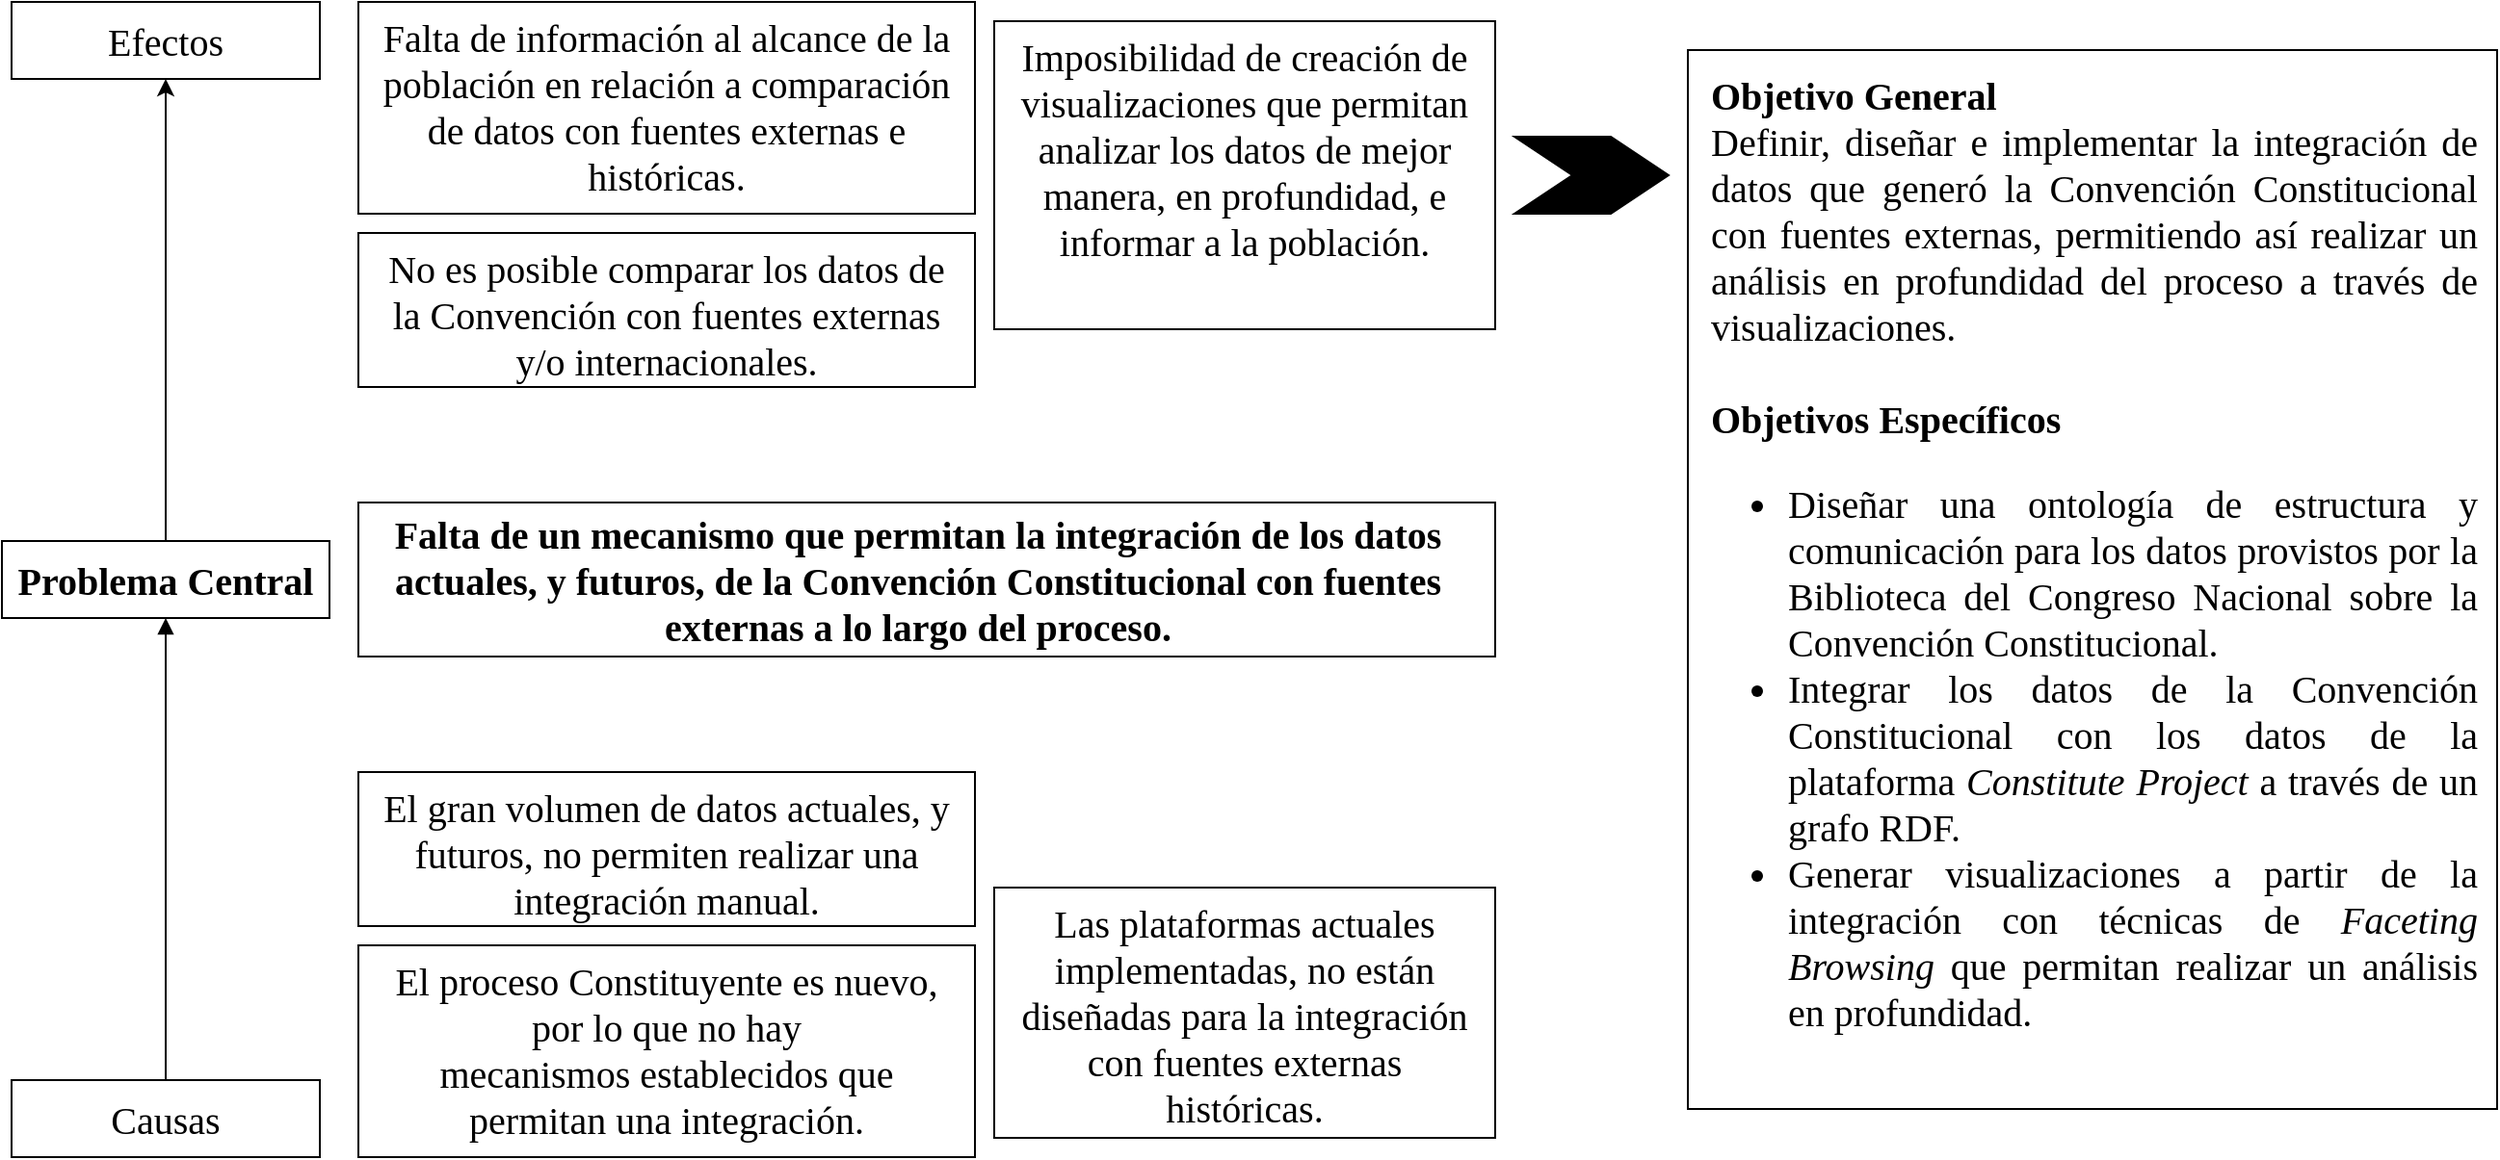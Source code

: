 <mxfile version="21.6.1" type="device">
  <diagram id="v1XMCOAVlx_9Xje5R6Ap" name="Page-1">
    <mxGraphModel dx="1434" dy="746" grid="1" gridSize="10" guides="1" tooltips="1" connect="1" arrows="1" fold="1" page="1" pageScale="1" pageWidth="850" pageHeight="1100" math="0" shadow="0">
      <root>
        <mxCell id="0" />
        <mxCell id="1" parent="0" />
        <mxCell id="c-rU0wkiur5srpV1t2_g-6" style="edgeStyle=orthogonalEdgeStyle;rounded=0;orthogonalLoop=1;jettySize=auto;html=1;fontFamily=Times New Roman;fontSize=20;" parent="1" source="c-rU0wkiur5srpV1t2_g-1" target="c-rU0wkiur5srpV1t2_g-3" edge="1">
          <mxGeometry relative="1" as="geometry" />
        </mxCell>
        <mxCell id="c-rU0wkiur5srpV1t2_g-1" value="&lt;font face=&quot;Fira Sans&quot; data-font-src=&quot;https://fonts.googleapis.com/css?family=Fira+Sans&quot; size=&quot;1&quot;&gt;&lt;b style=&quot;font-size: 20px&quot;&gt;Problema Central&lt;/b&gt;&lt;/font&gt;" style="rounded=0;whiteSpace=wrap;html=1;fillColor=none;fontSize=15;" parent="1" vertex="1">
          <mxGeometry x="35" y="320" width="170" height="40" as="geometry" />
        </mxCell>
        <mxCell id="c-rU0wkiur5srpV1t2_g-3" value="&lt;font style=&quot;font-size: 20px&quot;&gt;Efectos&lt;/font&gt;" style="rounded=0;whiteSpace=wrap;html=1;fillColor=none;fontSize=15;fontFamily=Fira Sans;fontSource=https%3A%2F%2Ffonts.googleapis.com%2Fcss%3Ffamily%3DFira%2BSans;" parent="1" vertex="1">
          <mxGeometry x="40" y="40" width="160" height="40" as="geometry" />
        </mxCell>
        <mxCell id="c-rU0wkiur5srpV1t2_g-5" style="edgeStyle=orthogonalEdgeStyle;rounded=0;orthogonalLoop=1;jettySize=auto;html=1;fontFamily=Times New Roman;fontSize=20;endArrow=block;endFill=1;" parent="1" source="c-rU0wkiur5srpV1t2_g-4" target="c-rU0wkiur5srpV1t2_g-1" edge="1">
          <mxGeometry relative="1" as="geometry" />
        </mxCell>
        <mxCell id="c-rU0wkiur5srpV1t2_g-4" value="&lt;font style=&quot;font-size: 20px&quot; face=&quot;Fira Sans&quot; data-font-src=&quot;https://fonts.googleapis.com/css?family=Fira+Sans&quot;&gt;Causas&lt;/font&gt;" style="rounded=0;whiteSpace=wrap;html=1;fillColor=none;fontStyle=0;fontSize=15;" parent="1" vertex="1">
          <mxGeometry x="40" y="600" width="160" height="40" as="geometry" />
        </mxCell>
        <mxCell id="c-rU0wkiur5srpV1t2_g-11" value="" style="html=1;shadow=0;dashed=0;align=center;verticalAlign=middle;shape=mxgraph.arrows2.arrow;dy=0;dx=30;notch=30;fontFamily=Times New Roman;fontSize=20;fillColor=#000000;" parent="1" vertex="1">
          <mxGeometry x="820" y="110" width="80" height="40" as="geometry" />
        </mxCell>
        <mxCell id="c-rU0wkiur5srpV1t2_g-13" value="&lt;font data-font-src=&quot;https://fonts.googleapis.com/css?family=Fira+Sans&quot; style=&quot;font-size: 20px&quot; face=&quot;Fira Sans&quot;&gt;&lt;b&gt;&lt;font style=&quot;font-size: 20px&quot;&gt;Objetivo General&lt;/font&gt;&lt;/b&gt;&lt;br&gt;&lt;/font&gt;&lt;div style=&quot;text-align: justify&quot;&gt;&lt;font data-font-src=&quot;https://fonts.googleapis.com/css?family=Fira+Sans&quot; style=&quot;font-size: 20px&quot; face=&quot;Fira Sans&quot;&gt;&lt;span style=&quot;font-weight: bold&quot;&gt;&#x9;&lt;/span&gt;&lt;span&gt;&lt;font style=&quot;font-size: 20px&quot;&gt;Definir, diseñar e implementar la integración de datos que generó la Convención Constitucional con fuentes externas, permitiendo así realizar un análisis en profundidad del proceso a través de visualizaciones.&lt;/font&gt;&lt;/span&gt;&lt;/font&gt;&lt;/div&gt;&lt;div style=&quot;text-align: justify&quot;&gt;&lt;font style=&quot;font-size: 20px&quot;&gt;&lt;br&gt;&lt;/font&gt;&lt;/div&gt;&lt;div style=&quot;text-align: justify&quot;&gt;&lt;span&gt;&lt;font data-font-src=&quot;https://fonts.googleapis.com/css?family=Fira+Sans&quot; style=&quot;font-size: 20px&quot; face=&quot;Fira Sans&quot;&gt;&lt;b&gt;Objetivos Específicos&lt;/b&gt;&lt;/font&gt;&lt;/span&gt;&lt;/div&gt;&lt;div style=&quot;text-align: justify&quot;&gt;&lt;ul&gt;&lt;li&gt;&lt;font data-font-src=&quot;https://fonts.googleapis.com/css?family=Fira+Sans&quot; style=&quot;font-size: 20px&quot; face=&quot;Fira Sans&quot;&gt;Diseñar una ontología de estructura y comunicación para los datos provistos por la Biblioteca del Congreso Nacional sobre la Convención Constitucional.&lt;/font&gt;&lt;/li&gt;&lt;li&gt;&lt;font data-font-src=&quot;https://fonts.googleapis.com/css?family=Fira+Sans&quot; style=&quot;font-size: 20px&quot; face=&quot;Fira Sans&quot;&gt;Integrar los datos de la Convención Constitucional con los datos de la plataforma &lt;i&gt;Constitute Project &lt;/i&gt;a través de un grafo RDF.&lt;/font&gt;&lt;/li&gt;&lt;li&gt;&lt;font data-font-src=&quot;https://fonts.googleapis.com/css?family=Fira+Sans&quot; style=&quot;font-size: 20px&quot; face=&quot;Fira Sans&quot;&gt;Generar visualizaciones a partir de la integración con técnicas de &lt;i&gt;Faceting Browsing&amp;nbsp;&lt;/i&gt;que permitan realizar un análisis en profundidad.&amp;nbsp;&lt;/font&gt;&lt;/li&gt;&lt;/ul&gt;&lt;/div&gt;" style="rounded=0;whiteSpace=wrap;html=1;fontFamily=Times New Roman;fontSize=20;fillColor=none;align=left;verticalAlign=top;spacingLeft=10;spacingRight=10;spacingTop=5;" parent="1" vertex="1">
          <mxGeometry x="910" y="65" width="420" height="550" as="geometry" />
        </mxCell>
        <mxCell id="c-rU0wkiur5srpV1t2_g-14" value="&lt;div style=&quot;&quot;&gt;&lt;b&gt;&lt;font face=&quot;Fira Sans&quot; data-font-src=&quot;https://fonts.googleapis.com/css?family=Fira+Sans&quot; style=&quot;font-size: 20px&quot;&gt;Falta de un mecanismo que permitan la integración de los datos actuales, y futuros, de la Convención Constitucional&amp;nbsp;con fuentes externas a lo largo del proceso.&lt;/font&gt;&lt;/b&gt;&lt;/div&gt;" style="rounded=0;whiteSpace=wrap;html=1;fontFamily=Times New Roman;fontSize=15;fillColor=none;align=center;verticalAlign=middle;spacingLeft=5;spacingRight=14;" parent="1" vertex="1">
          <mxGeometry x="220" y="300" width="590" height="80" as="geometry" />
        </mxCell>
        <mxCell id="c-rU0wkiur5srpV1t2_g-15" value="&lt;div style=&quot;&quot;&gt;&lt;font face=&quot;Fira Sans&quot; data-font-src=&quot;https://fonts.googleapis.com/css?family=Fira+Sans&quot; style=&quot;font-size: 20px&quot;&gt;El proceso Constituyente es nuevo, por lo que no hay mecanismos&amp;nbsp;establecidos que permitan una integración.&lt;/font&gt;&lt;/div&gt;" style="rounded=0;whiteSpace=wrap;html=1;fontFamily=Times New Roman;fontSize=15;fillColor=none;align=center;verticalAlign=top;spacingLeft=5;spacingRight=5;" parent="1" vertex="1">
          <mxGeometry x="220" y="530" width="320" height="110" as="geometry" />
        </mxCell>
        <mxCell id="c-rU0wkiur5srpV1t2_g-16" value="&lt;div style=&quot;&quot;&gt;&lt;font face=&quot;Fira Sans&quot; data-font-src=&quot;https://fonts.googleapis.com/css?family=Fira+Sans&quot; style=&quot;font-size: 20px&quot;&gt;Falta de información al alcance de la población en relación a comparación de datos con fuentes externas e históricas.&lt;/font&gt;&lt;/div&gt;" style="rounded=0;whiteSpace=wrap;html=1;fontFamily=Times New Roman;fontSize=15;fillColor=none;align=center;verticalAlign=top;spacingLeft=5;spacingRight=5;" parent="1" vertex="1">
          <mxGeometry x="220" y="40" width="320" height="110" as="geometry" />
        </mxCell>
        <mxCell id="c-rU0wkiur5srpV1t2_g-17" value="&lt;div style=&quot;&quot;&gt;&lt;font face=&quot;Fira Sans&quot; data-font-src=&quot;https://fonts.googleapis.com/css?family=Fira+Sans&quot; style=&quot;font-size: 20px&quot;&gt;No es posible comparar los datos de la Convención con fuentes externas y/o internacionales.&lt;/font&gt;&lt;/div&gt;" style="rounded=0;whiteSpace=wrap;html=1;fontFamily=Times New Roman;fontSize=15;fillColor=none;align=center;verticalAlign=top;spacingLeft=5;spacingRight=5;" parent="1" vertex="1">
          <mxGeometry x="220" y="160" width="320" height="80" as="geometry" />
        </mxCell>
        <mxCell id="c-rU0wkiur5srpV1t2_g-18" value="&lt;div style=&quot;&quot;&gt;&lt;font style=&quot;font-size: 20px&quot; face=&quot;Fira Sans&quot; data-font-src=&quot;https://fonts.googleapis.com/css?family=Fira+Sans&quot;&gt;El gran volumen de datos actuales, y futuros, no permiten realizar una integración manual.&lt;/font&gt;&lt;/div&gt;" style="rounded=0;whiteSpace=wrap;html=1;fontFamily=Times New Roman;fontSize=15;fillColor=none;align=center;verticalAlign=top;spacingLeft=5;spacingRight=5;" parent="1" vertex="1">
          <mxGeometry x="220" y="440" width="320" height="80" as="geometry" />
        </mxCell>
        <mxCell id="c-rU0wkiur5srpV1t2_g-19" value="&lt;div style=&quot;&quot;&gt;&lt;font style=&quot;font-size: 20px&quot; face=&quot;Fira Sans&quot; data-font-src=&quot;https://fonts.googleapis.com/css?family=Fira+Sans&quot;&gt;Imposibilidad de creación de visualizaciones que permitan analizar los datos de mejor manera, en profundidad, e informar a la población.&lt;/font&gt;&lt;/div&gt;" style="rounded=0;whiteSpace=wrap;html=1;fontFamily=Times New Roman;fontSize=15;fillColor=none;align=center;verticalAlign=top;spacingLeft=5;spacingRight=5;" parent="1" vertex="1">
          <mxGeometry x="550" y="50" width="260" height="160" as="geometry" />
        </mxCell>
        <mxCell id="c-rU0wkiur5srpV1t2_g-20" value="&lt;div&gt;&lt;font face=&quot;Fira Sans&quot; data-font-src=&quot;https://fonts.googleapis.com/css?family=Fira+Sans&quot; style=&quot;font-size: 20px&quot;&gt;Las plataformas actuales implementadas, no están diseñadas para la integración con fuentes externas históricas.&lt;/font&gt;&lt;/div&gt;" style="rounded=0;whiteSpace=wrap;html=1;fontFamily=Times New Roman;fontSize=15;fillColor=none;align=center;verticalAlign=top;spacingLeft=5;spacingRight=5;" parent="1" vertex="1">
          <mxGeometry x="550" y="500" width="260" height="130" as="geometry" />
        </mxCell>
      </root>
    </mxGraphModel>
  </diagram>
</mxfile>

